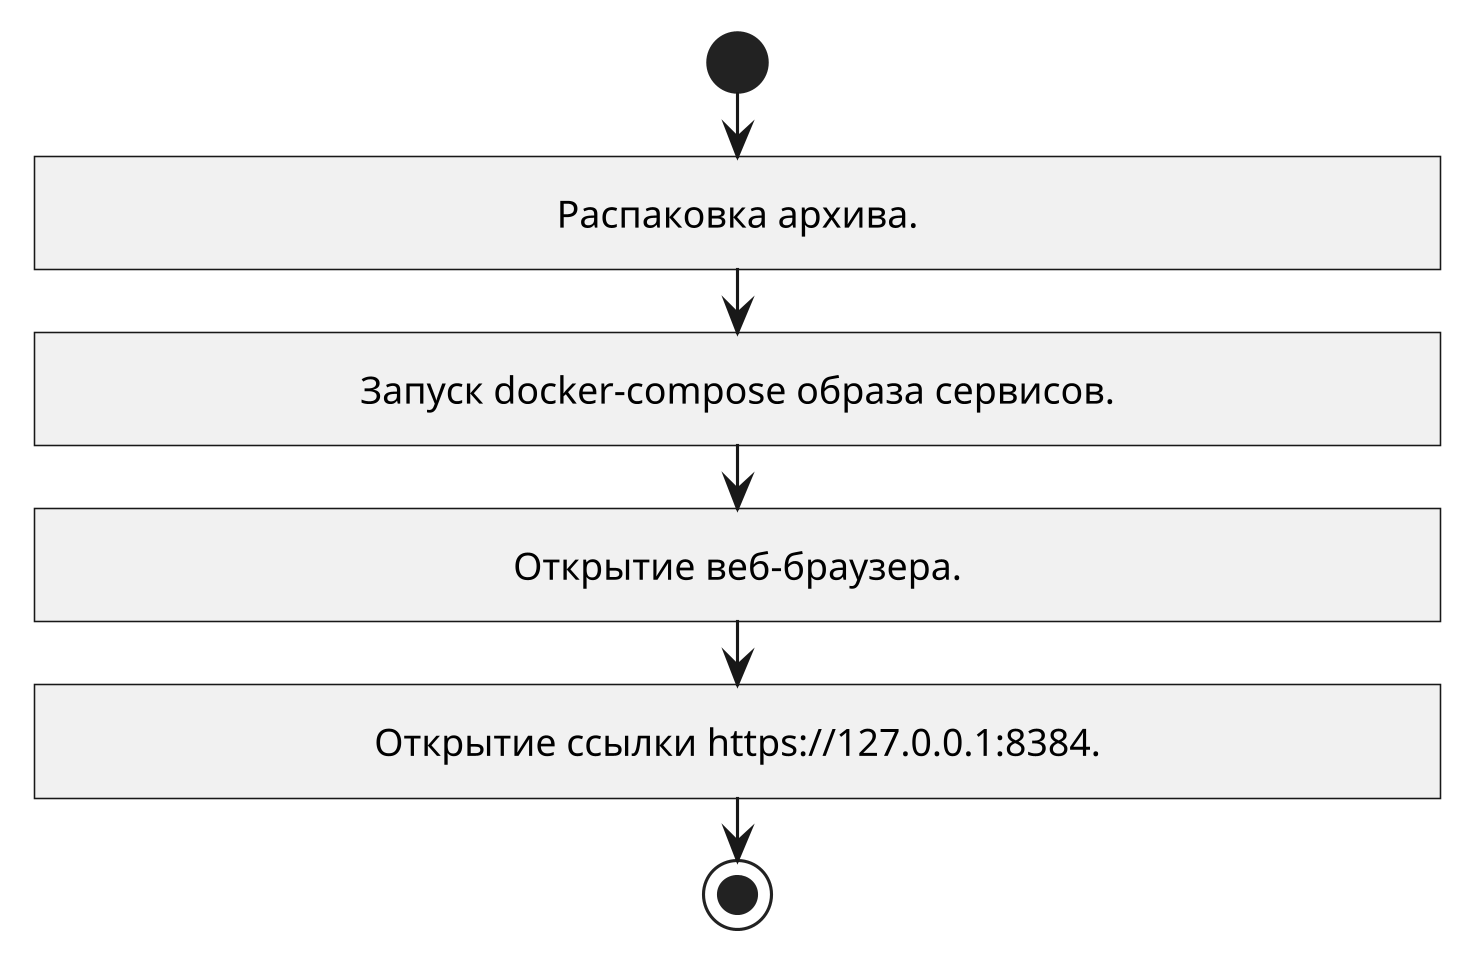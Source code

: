 @startuml
start
skinparam MinClassWidth 450
skinparam DefaultTextAlignment center
skinparam dpi 300

:Распаковка архива.; <<task>>
:Запуск docker-compose образа сервисов.; <<task>>
:Открытие веб-браузера.; <<task>>
:Открытие ссылки https://127.0.0.1:8384.; <<task>>

stop
@enduml

